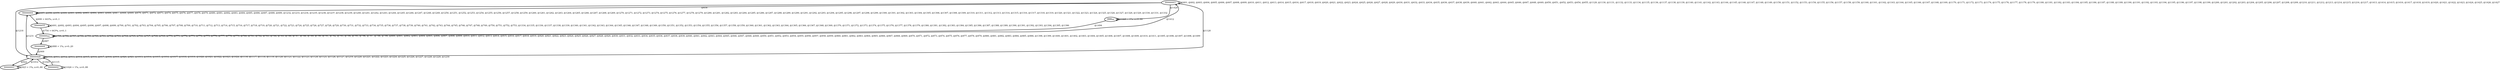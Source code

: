 digraph G {
        node [style=rounded, penwidth=3, fontsize=20, shape=oval];
        "00000003" -> "00000003" [label="@601, @602, @603, @604, @605, @606, @607, @608, @609, @610, @611, @612, @613, @614, @615, @616, @617, @618, @619, @620, @621, @622, @623, @624, @625, @626, @627, @628, @629, @630, @631, @632, @633, @634, @635, @636, @637, @638, @639, @640, @641, @642, @643, @644, @645, @646, @647, @648, @649, @650, @651, @652, @653, @654, @655, @1129, @1130, @1131, @1132, @1133, @1134, @1135, @1136, @1137, @1138, @1139, @1140, @1141, @1142, @1143, @1144, @1145, @1146, @1147, @1148, @1149, @1150, @1151, @1152, @1153, @1154, @1155, @1156, @1157, @1158, @1159, @1160, @1161, @1162, @1163, @1164, @1165, @1166, @1167, @1168, @1169, @1170, @1171, @1172, @1173, @1174, @1175, @1176, @1177, @1178, @1179, @1180, @1181, @1182, @1183, @1184, @1185, @1186, @1187, @1188, @1189, @1190, @1191, @1192, @1193, @1194, @1195, @1196, @1197, @1198, @1199, @1200, @1201, @1202, @1203, @1204, @1205, @1206, @1207, @1208, @1209, @1210, @1211, @1212, @1213, @1214, @1215, @1216, @1217, @1413, @1414, @1415, @1416, @1417, @1418, @1419, @1420, @1421, @1422, @1423, @1424, @1425, @1426, @1427", color=black,arrowsize=1,style=bold,penwidth=3,fontsize=20];
"00000003" -> "00000004" [label="@656", color=black,arrowsize=1,style=bold,penwidth=3,fontsize=20];
"00000004" -> "00000004" [label="@657, @658, @659, @660, @661, @662, @663, @664, @665, @666, @667, @668, @669, @670, @671, @672, @673, @674, @675, @676, @677, @678, @679, @680, @681, @682, @683, @684, @685, @686, @687, @688, @689, @1232, @1233, @1234, @1235, @1236, @1237, @1238, @1239, @1240, @1241, @1242, @1243, @1244, @1245, @1246, @1247, @1248, @1249, @1250, @1251, @1252, @1253, @1254, @1255, @1256, @1257, @1258, @1259, @1260, @1261, @1262, @1263, @1264, @1265, @1266, @1267, @1268, @1269, @1270, @1271, @1272, @1273, @1274, @1275, @1276, @1277, @1278, @1279, @1280, @1281, @1282, @1283, @1284, @1285, @1286, @1287, @1288, @1289, @1290, @1291, @1292, @1293, @1294, @1295, @1296, @1297, @1298, @1299, @1300, @1301, @1302, @1303, @1304, @1305, @1306, @1307, @1308, @1309, @1310, @1311, @1312, @1313, @1314, @1315, @1316, @1317, @1318, @1319, @1320, @1321, @1322, @1323, @1324, @1325, @1326, @1327, @1328, @1329, @1330, @1331, @1332", color=black,arrowsize=1,style=bold,penwidth=3,fontsize=20];
"00000004" -> "00000055" [label="@690 + 643*n, n=0..1", color=black,arrowsize=1,style=bold,penwidth=3,fontsize=20];
"00000055" -> "00000055" [label="@691, @692, @693, @694, @695, @696, @697, @698, @699, @700, @701, @702, @703, @704, @705, @706, @707, @708, @709, @710, @711, @712, @713, @714, @715, @716, @717, @718, @719, @720, @721, @722, @723, @724, @725, @726, @727, @728, @729, @730, @731, @732, @733, @734, @735, @736, @737, @738, @739, @740, @741, @742, @743, @744, @745, @746, @747, @748, @749, @750, @751, @752, @753, @1334, @1335, @1336, @1337, @1338, @1339, @1340, @1341, @1342, @1343, @1344, @1345, @1346, @1347, @1348, @1349, @1350, @1351, @1352, @1353, @1354, @1355, @1356, @1357, @1358, @1359, @1360, @1361, @1362, @1363, @1364, @1365, @1366, @1367, @1368, @1369, @1370, @1371, @1372, @1373, @1374, @1375, @1376, @1377, @1378, @1379, @1380, @1381, @1382, @1383, @1384, @1385, @1386, @1387, @1388, @1389, @1390, @1391, @1392, @1393, @1394, @1395, @1396", color=black,arrowsize=1,style=bold,penwidth=3,fontsize=20];
"00000055" -> "000000aa" [label="@754 + 643*n, n=0..1", color=black,arrowsize=1,style=bold,penwidth=3,fontsize=20];
"000000aa" -> "000000aa" [label="@755, @756, @757, @758, @759, @760, @761, @762, @763, @764, @765, @766, @767, @768, @769, @770, @771, @772, @773, @774, @775, @776, @777, @778, @779, @780, @781, @782, @783, @784, @785, @786, @787, @788, @789, @790, @791, @792, @793, @794, @795, @796, @797, @798, @799, @800, @801, @802, @803, @804, @805, @806, @807, @808, @809, @810, @811, @812, @813, @814, @815, @816, @817, @818, @819, @820, @821, @822, @823, @824, @825, @826, @827, @828, @829, @830, @831, @832, @833, @834, @835, @836, @837, @838, @839, @840, @841, @842, @843, @844, @845, @846, @847, @848, @849, @850, @851, @852, @853, @854, @855, @856, @857, @858, @859, @860, @861, @862, @863, @864, @865, @866, @867, @868, @869, @870, @871, @872, @873, @874, @875, @876, @877, @878, @879, @880, @881, @882, @883, @884, @885, @886, @1398, @1399, @1400, @1401, @1402, @1403, @1404, @1405, @1406, @1407, @1408, @1409, @1410, @1411, @1495, @1496, @1497, @1498, @1499", color=black,arrowsize=1,style=bold,penwidth=3,fontsize=20];
"000000aa" -> "00000000" [label="@887", color=black,arrowsize=1,style=bold,penwidth=3,fontsize=20];
"00000000" -> "00000000" [label="@888 + 1*n, n=0..20", color=black,arrowsize=1,style=bold,penwidth=3,fontsize=20];
"00000000" -> "000009d8" [label="@909", color=black,arrowsize=1,style=bold,penwidth=3,fontsize=20];
"000009d8" -> "000009d8" [label="@910, @911, @912, @913, @914, @915, @916, @917, @918, @919, @920, @921, @1013, @1014, @1015, @1016, @1017, @1018, @1019, @1020, @1021, @1022, @1023, @1024, @1116, @1117, @1118, @1119, @1120, @1121, @1122, @1123, @1124, @1125, @1126, @1127, @1219, @1220, @1221, @1222, @1223, @1224, @1225, @1226, @1227, @1228, @1229, @1230", color=black,arrowsize=1,style=bold,penwidth=3,fontsize=20];
"000009d8" -> "00000001" [label="@922", color=black,arrowsize=1,style=bold,penwidth=3,fontsize=20];
"00000001" -> "00000001" [label="@923 + 1*n, n=0..88", color=black,arrowsize=1,style=bold,penwidth=3,fontsize=20];
"00000001" -> "000009d8" [label="@1012", color=black,arrowsize=1,style=bold,penwidth=3,fontsize=20];
"000009d8" -> "00000002" [label="@1025", color=black,arrowsize=1,style=bold,penwidth=3,fontsize=20];
"00000002" -> "00000002" [label="@1026 + 1*n, n=0..88", color=black,arrowsize=1,style=bold,penwidth=3,fontsize=20];
"00000002" -> "000009d8" [label="@1115", color=black,arrowsize=1,style=bold,penwidth=3,fontsize=20];
"000009d8" -> "00000003" [label="@1128", color=black,arrowsize=1,style=bold,penwidth=3,fontsize=20];
"00000003" -> "000009d8" [label="@1218", color=black,arrowsize=1,style=bold,penwidth=3,fontsize=20];
"000009d8" -> "00000004" [label="@1231", color=black,arrowsize=1,style=bold,penwidth=3,fontsize=20];
"000000aa" -> "00000003" [label="@1412", color=black,arrowsize=1,style=bold,penwidth=3,fontsize=20];
"00000003" -> "ffffffaa" [label="@1428", color=black,arrowsize=1,style=bold,penwidth=3,fontsize=20];
"ffffffaa" -> "ffffffaa" [label="@1429 + 1*n, n=0..64", color=black,arrowsize=1,style=bold,penwidth=3,fontsize=20];
"ffffffaa" -> "000000aa" [label="@1494", color=black,arrowsize=1,style=bold,penwidth=3,fontsize=20];
}
